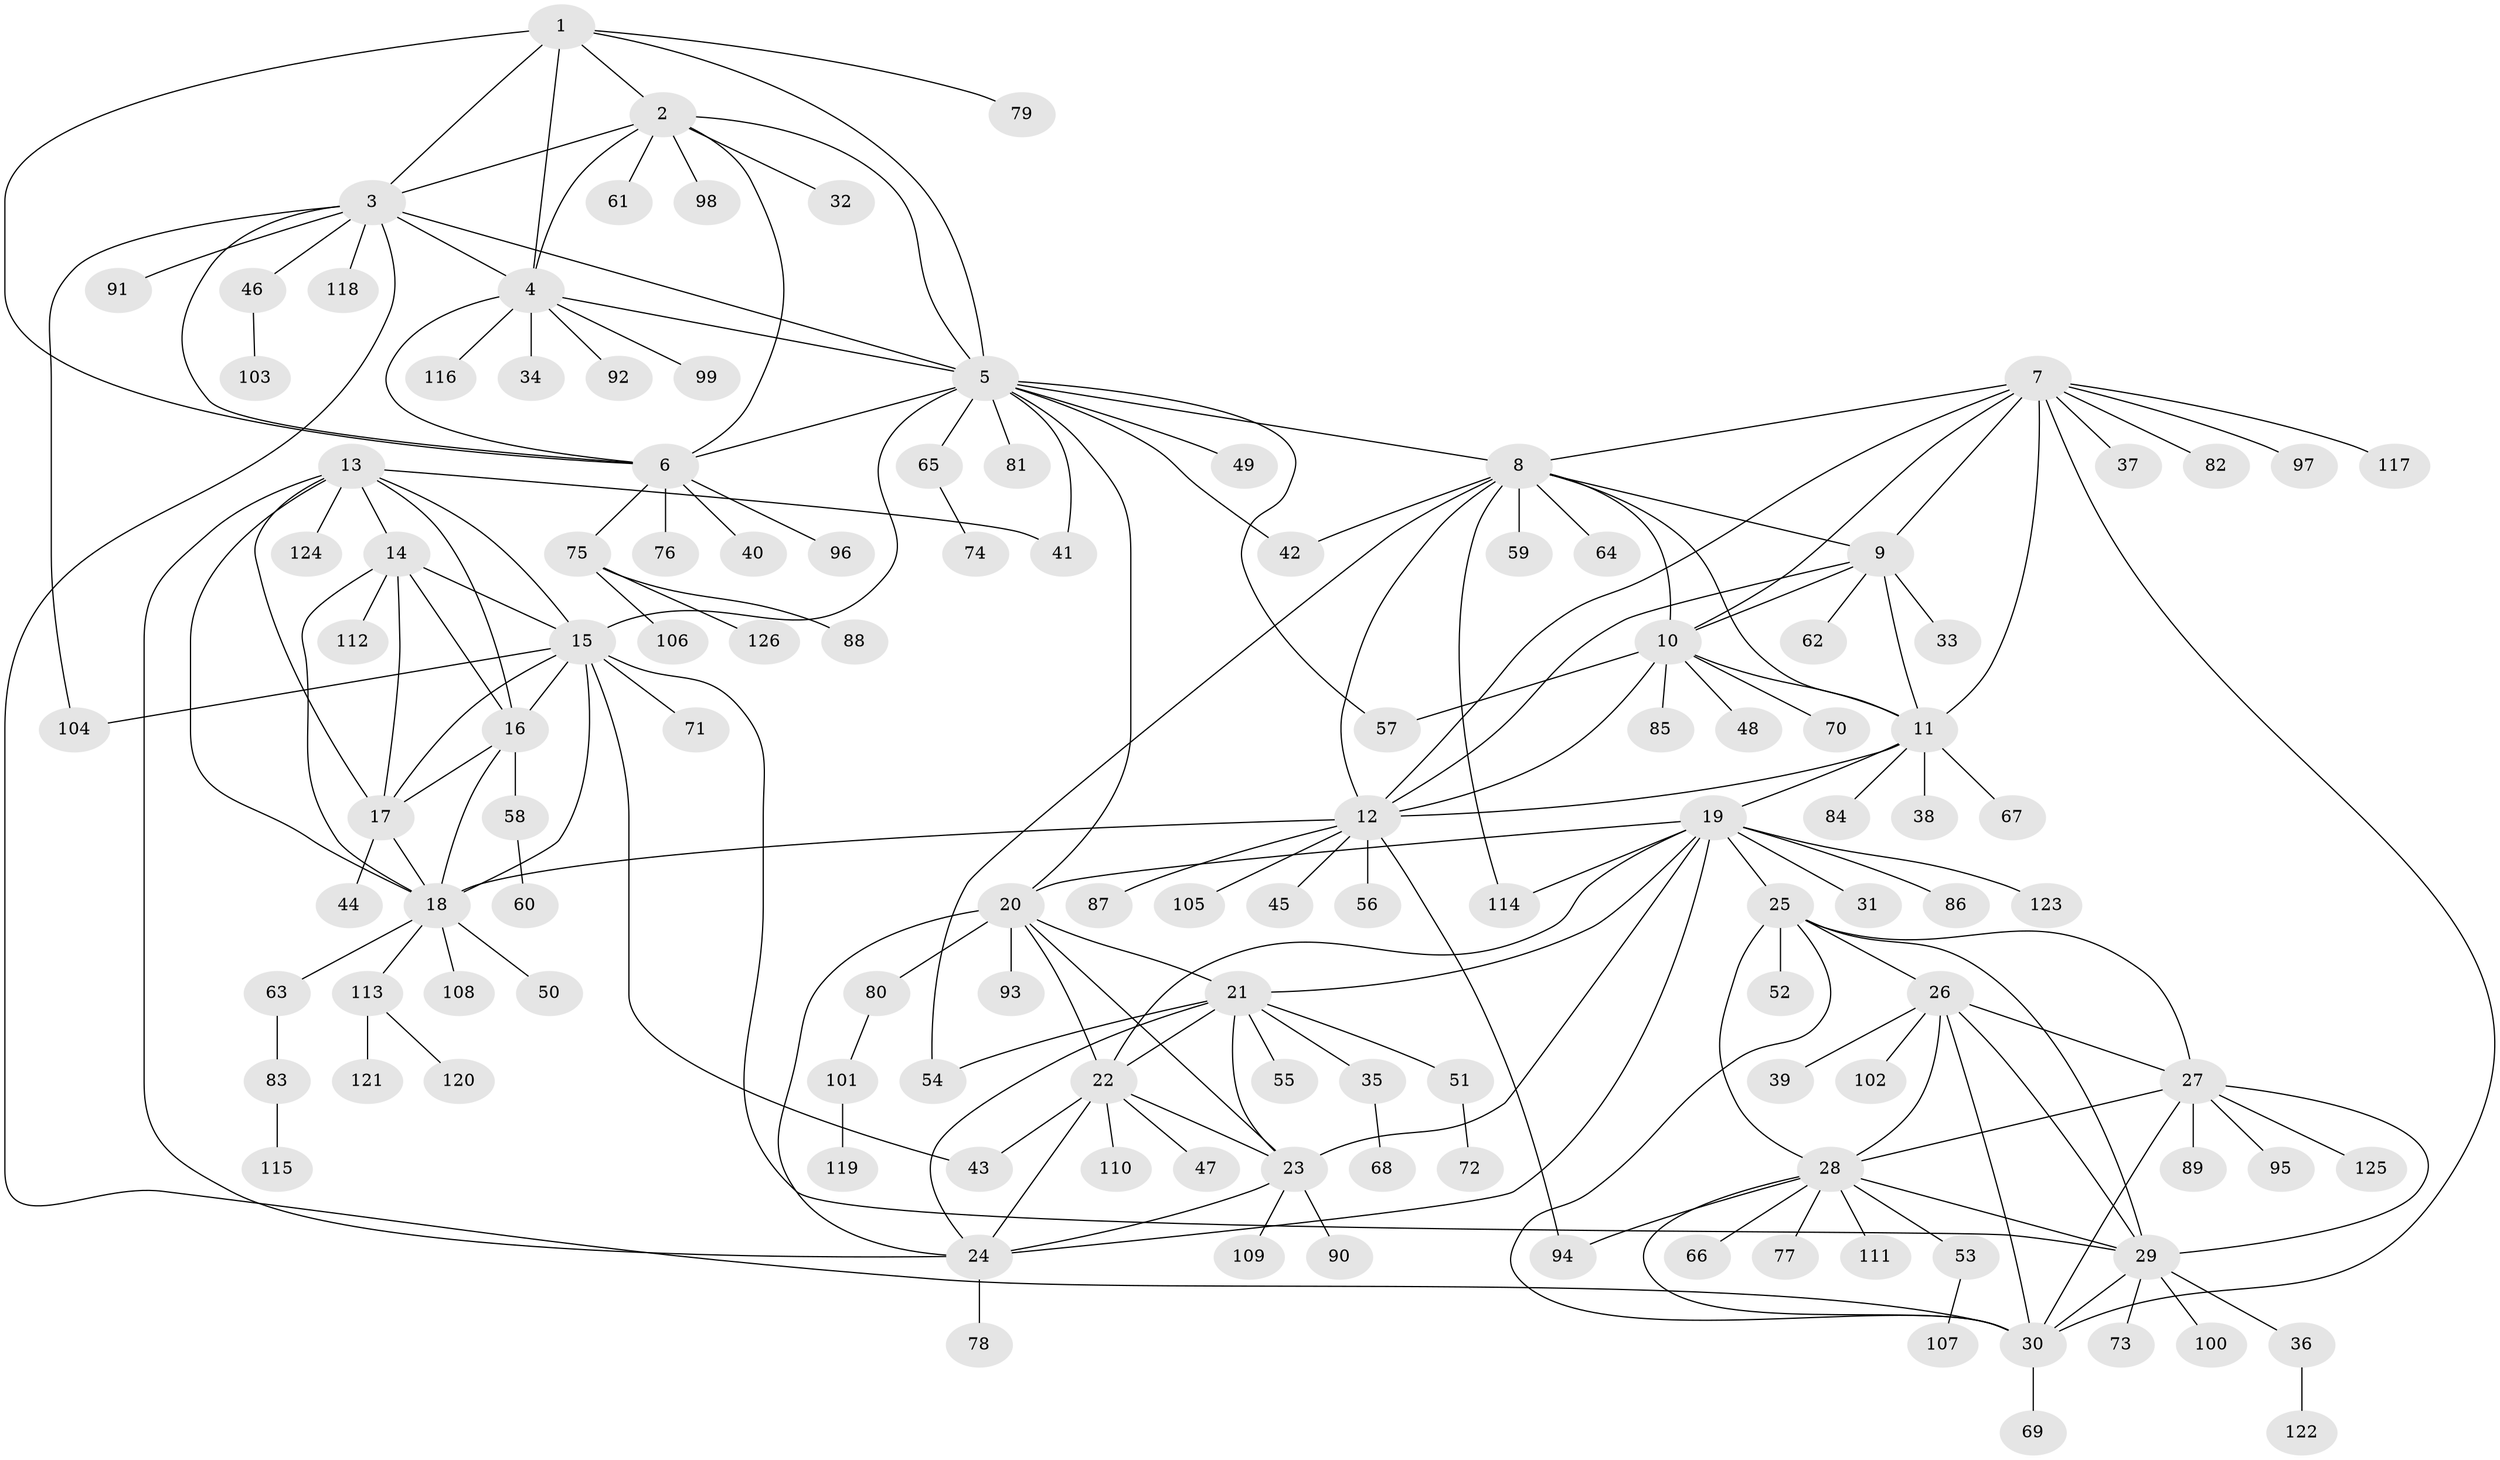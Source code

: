 // Generated by graph-tools (version 1.1) at 2025/55/03/09/25 04:55:35]
// undirected, 126 vertices, 189 edges
graph export_dot {
graph [start="1"]
  node [color=gray90,style=filled];
  1;
  2;
  3;
  4;
  5;
  6;
  7;
  8;
  9;
  10;
  11;
  12;
  13;
  14;
  15;
  16;
  17;
  18;
  19;
  20;
  21;
  22;
  23;
  24;
  25;
  26;
  27;
  28;
  29;
  30;
  31;
  32;
  33;
  34;
  35;
  36;
  37;
  38;
  39;
  40;
  41;
  42;
  43;
  44;
  45;
  46;
  47;
  48;
  49;
  50;
  51;
  52;
  53;
  54;
  55;
  56;
  57;
  58;
  59;
  60;
  61;
  62;
  63;
  64;
  65;
  66;
  67;
  68;
  69;
  70;
  71;
  72;
  73;
  74;
  75;
  76;
  77;
  78;
  79;
  80;
  81;
  82;
  83;
  84;
  85;
  86;
  87;
  88;
  89;
  90;
  91;
  92;
  93;
  94;
  95;
  96;
  97;
  98;
  99;
  100;
  101;
  102;
  103;
  104;
  105;
  106;
  107;
  108;
  109;
  110;
  111;
  112;
  113;
  114;
  115;
  116;
  117;
  118;
  119;
  120;
  121;
  122;
  123;
  124;
  125;
  126;
  1 -- 2;
  1 -- 3;
  1 -- 4;
  1 -- 5;
  1 -- 6;
  1 -- 79;
  2 -- 3;
  2 -- 4;
  2 -- 5;
  2 -- 6;
  2 -- 32;
  2 -- 61;
  2 -- 98;
  3 -- 4;
  3 -- 5;
  3 -- 6;
  3 -- 30;
  3 -- 46;
  3 -- 91;
  3 -- 104;
  3 -- 118;
  4 -- 5;
  4 -- 6;
  4 -- 34;
  4 -- 92;
  4 -- 99;
  4 -- 116;
  5 -- 6;
  5 -- 8;
  5 -- 15;
  5 -- 20;
  5 -- 41;
  5 -- 42;
  5 -- 49;
  5 -- 57;
  5 -- 65;
  5 -- 81;
  6 -- 40;
  6 -- 75;
  6 -- 76;
  6 -- 96;
  7 -- 8;
  7 -- 9;
  7 -- 10;
  7 -- 11;
  7 -- 12;
  7 -- 30;
  7 -- 37;
  7 -- 82;
  7 -- 97;
  7 -- 117;
  8 -- 9;
  8 -- 10;
  8 -- 11;
  8 -- 12;
  8 -- 42;
  8 -- 54;
  8 -- 59;
  8 -- 64;
  8 -- 114;
  9 -- 10;
  9 -- 11;
  9 -- 12;
  9 -- 33;
  9 -- 62;
  10 -- 11;
  10 -- 12;
  10 -- 48;
  10 -- 57;
  10 -- 70;
  10 -- 85;
  11 -- 12;
  11 -- 19;
  11 -- 38;
  11 -- 67;
  11 -- 84;
  12 -- 18;
  12 -- 45;
  12 -- 56;
  12 -- 87;
  12 -- 94;
  12 -- 105;
  13 -- 14;
  13 -- 15;
  13 -- 16;
  13 -- 17;
  13 -- 18;
  13 -- 24;
  13 -- 41;
  13 -- 124;
  14 -- 15;
  14 -- 16;
  14 -- 17;
  14 -- 18;
  14 -- 112;
  15 -- 16;
  15 -- 17;
  15 -- 18;
  15 -- 29;
  15 -- 43;
  15 -- 71;
  15 -- 104;
  16 -- 17;
  16 -- 18;
  16 -- 58;
  17 -- 18;
  17 -- 44;
  18 -- 50;
  18 -- 63;
  18 -- 108;
  18 -- 113;
  19 -- 20;
  19 -- 21;
  19 -- 22;
  19 -- 23;
  19 -- 24;
  19 -- 25;
  19 -- 31;
  19 -- 86;
  19 -- 114;
  19 -- 123;
  20 -- 21;
  20 -- 22;
  20 -- 23;
  20 -- 24;
  20 -- 80;
  20 -- 93;
  21 -- 22;
  21 -- 23;
  21 -- 24;
  21 -- 35;
  21 -- 51;
  21 -- 54;
  21 -- 55;
  22 -- 23;
  22 -- 24;
  22 -- 43;
  22 -- 47;
  22 -- 110;
  23 -- 24;
  23 -- 90;
  23 -- 109;
  24 -- 78;
  25 -- 26;
  25 -- 27;
  25 -- 28;
  25 -- 29;
  25 -- 30;
  25 -- 52;
  26 -- 27;
  26 -- 28;
  26 -- 29;
  26 -- 30;
  26 -- 39;
  26 -- 102;
  27 -- 28;
  27 -- 29;
  27 -- 30;
  27 -- 89;
  27 -- 95;
  27 -- 125;
  28 -- 29;
  28 -- 30;
  28 -- 53;
  28 -- 66;
  28 -- 77;
  28 -- 94;
  28 -- 111;
  29 -- 30;
  29 -- 36;
  29 -- 73;
  29 -- 100;
  30 -- 69;
  35 -- 68;
  36 -- 122;
  46 -- 103;
  51 -- 72;
  53 -- 107;
  58 -- 60;
  63 -- 83;
  65 -- 74;
  75 -- 88;
  75 -- 106;
  75 -- 126;
  80 -- 101;
  83 -- 115;
  101 -- 119;
  113 -- 120;
  113 -- 121;
}
